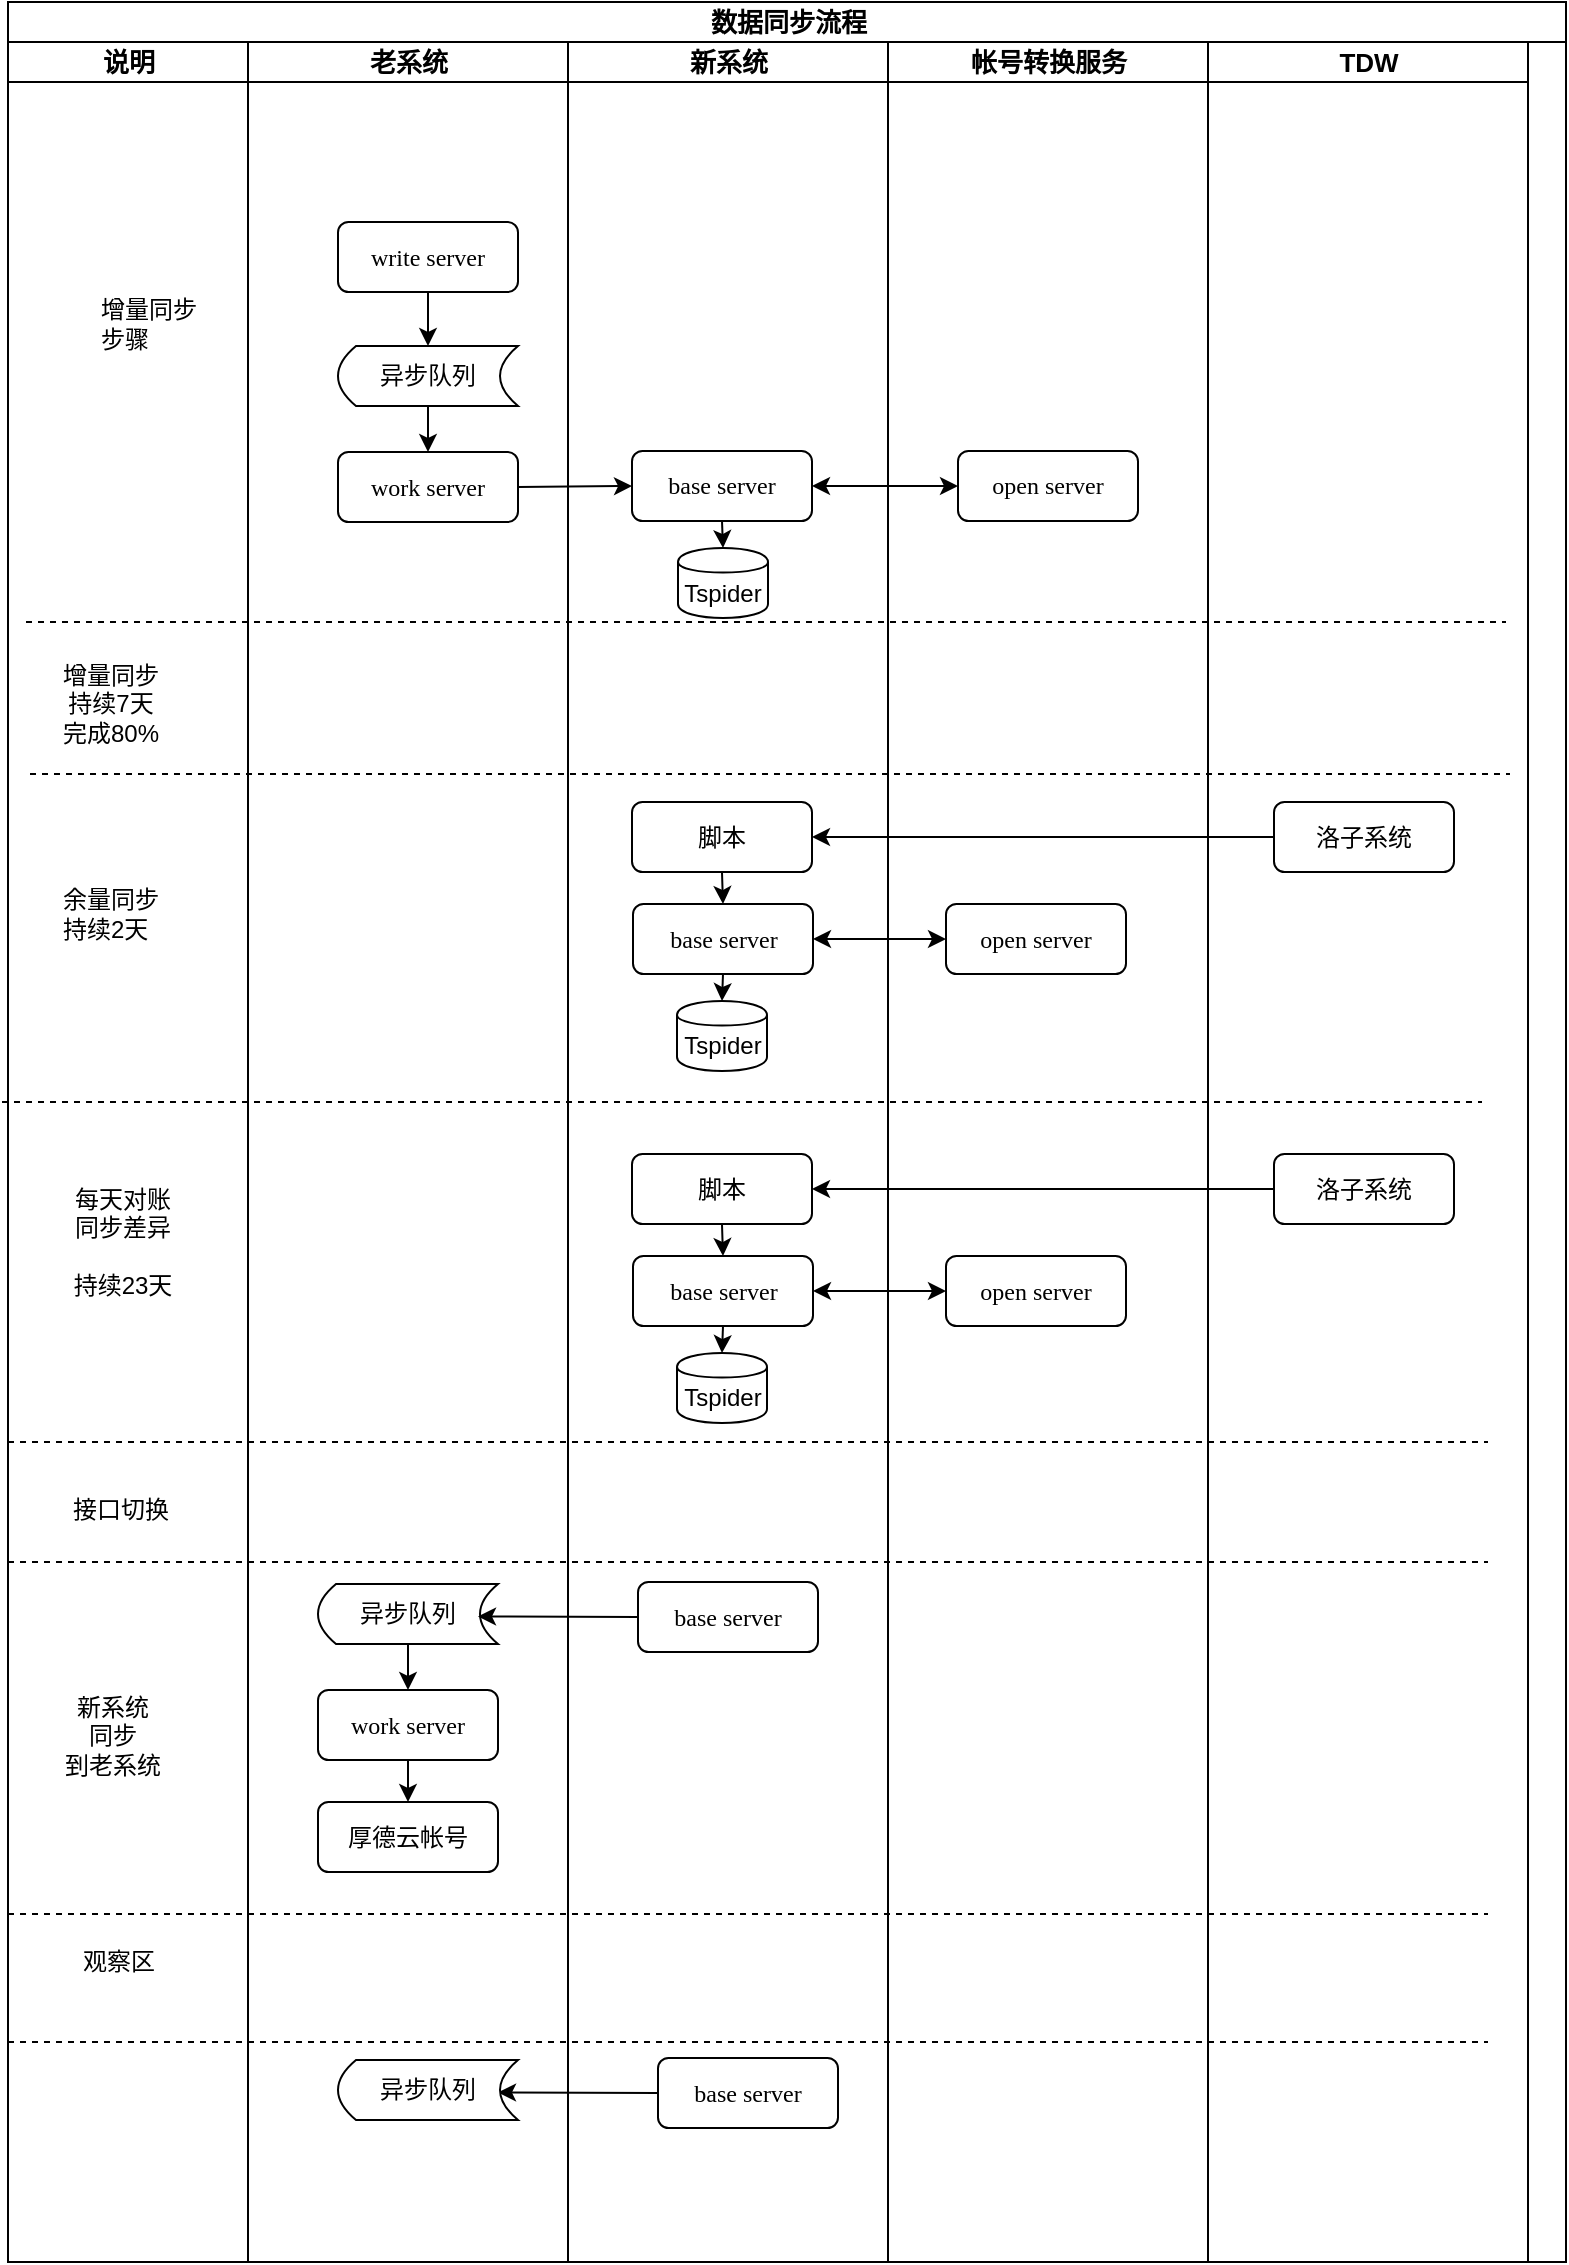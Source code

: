 <mxfile pages="1" version="11.2.2" type="github"><diagram name="Page-1" id="74e2e168-ea6b-b213-b513-2b3c1d86103e"><mxGraphModel dx="1221" dy="647" grid="1" gridSize="10" guides="1" tooltips="1" connect="1" arrows="1" fold="1" page="1" pageScale="1" pageWidth="1100" pageHeight="850" background="#ffffff" math="0" shadow="0"><root><mxCell id="0"/><mxCell id="1" parent="0"/><mxCell id="ZhydiqrrG4qbx1r7twmB-99" value="" style="endArrow=classic;html=1;fontSize=12;exitX=0;exitY=0.5;exitDx=0;exitDy=0;entryX=0.889;entryY=0.54;entryDx=0;entryDy=0;entryPerimeter=0;" edge="1" parent="1" source="ZhydiqrrG4qbx1r7twmB-98" target="ZhydiqrrG4qbx1r7twmB-97"><mxGeometry width="50" height="50" relative="1" as="geometry"><mxPoint x="343.5" y="1105.5" as="sourcePoint"/><mxPoint x="259" y="1046" as="targetPoint"/></mxGeometry></mxCell><mxCell id="77e6c97f196da883-1" value="&lt;font style=&quot;font-size: 13px;&quot;&gt;数据同步流程&lt;/font&gt;" style="swimlane;html=1;childLayout=stackLayout;startSize=20;rounded=0;shadow=0;labelBackgroundColor=none;strokeColor=#000000;strokeWidth=1;fillColor=#ffffff;fontFamily=Verdana;fontSize=13;fontColor=#000000;align=center;" parent="1" vertex="1"><mxGeometry x="71" y="60" width="779" height="1130" as="geometry"/></mxCell><mxCell id="77e6c97f196da883-3" value="说明" style="swimlane;html=1;startSize=20;fontSize=13;" parent="77e6c97f196da883-1" vertex="1"><mxGeometry y="20" width="120" height="1110" as="geometry"/></mxCell><mxCell id="77e6c97f196da883-11" value="write server" style="rounded=1;whiteSpace=wrap;html=1;shadow=0;labelBackgroundColor=none;strokeColor=#000000;strokeWidth=1;fillColor=#ffffff;fontFamily=Verdana;fontSize=12;fontColor=#000000;align=center;" parent="77e6c97f196da883-3" vertex="1"><mxGeometry x="165" y="90" width="90" height="35" as="geometry"/></mxCell><mxCell id="ZhydiqrrG4qbx1r7twmB-63" value="work server" style="rounded=1;whiteSpace=wrap;html=1;shadow=0;labelBackgroundColor=none;strokeColor=#000000;strokeWidth=1;fillColor=#ffffff;fontFamily=Verdana;fontSize=12;fontColor=#000000;align=center;" vertex="1" parent="77e6c97f196da883-3"><mxGeometry x="165" y="205" width="90" height="35" as="geometry"/></mxCell><mxCell id="ZhydiqrrG4qbx1r7twmB-1" value="异步队列" style="shape=dataStorage;whiteSpace=wrap;html=1;fontSize=12;" vertex="1" parent="77e6c97f196da883-3"><mxGeometry x="165" y="152" width="90" height="30" as="geometry"/></mxCell><mxCell id="ZhydiqrrG4qbx1r7twmB-2" value="" style="endArrow=classic;html=1;exitX=0.5;exitY=1;exitDx=0;exitDy=0;entryX=0.5;entryY=0;entryDx=0;entryDy=0;fontSize=12;" edge="1" parent="77e6c97f196da883-3" source="77e6c97f196da883-11" target="ZhydiqrrG4qbx1r7twmB-1"><mxGeometry width="50" height="50" relative="1" as="geometry"><mxPoint x="-60" y="190" as="sourcePoint"/><mxPoint x="-10" y="140" as="targetPoint"/></mxGeometry></mxCell><mxCell id="ZhydiqrrG4qbx1r7twmB-4" value="" style="endArrow=classic;html=1;exitX=0.5;exitY=1;exitDx=0;exitDy=0;entryX=0.5;entryY=0;entryDx=0;entryDy=0;fontSize=12;" edge="1" parent="77e6c97f196da883-3" source="ZhydiqrrG4qbx1r7twmB-1" target="ZhydiqrrG4qbx1r7twmB-63"><mxGeometry width="50" height="50" relative="1" as="geometry"><mxPoint x="60" y="362" as="sourcePoint"/><mxPoint x="75" y="204.5" as="targetPoint"/></mxGeometry></mxCell><mxCell id="ZhydiqrrG4qbx1r7twmB-67" value="接口切换" style="text;html=1;strokeColor=none;fillColor=none;align=center;verticalAlign=middle;whiteSpace=wrap;rounded=0;fontSize=12;" vertex="1" parent="77e6c97f196da883-3"><mxGeometry x="30" y="724" width="53" height="20" as="geometry"/></mxCell><mxCell id="ZhydiqrrG4qbx1r7twmB-68" value="每天对账&lt;br&gt;同步差异&lt;br&gt;&lt;br&gt;持续23天" style="text;html=1;strokeColor=none;fillColor=none;align=center;verticalAlign=middle;whiteSpace=wrap;rounded=0;fontSize=12;" vertex="1" parent="77e6c97f196da883-3"><mxGeometry x="29" y="570" width="57" height="60" as="geometry"/></mxCell><mxCell id="ZhydiqrrG4qbx1r7twmB-69" value="&lt;span style=&quot;text-align: left ; white-space: normal&quot;&gt;增量同步&lt;/span&gt;&lt;br style=&quot;text-align: left ; white-space: normal&quot;&gt;&lt;span style=&quot;text-align: left ; white-space: normal&quot;&gt;持续7天&lt;/span&gt;&lt;br style=&quot;text-align: left ; white-space: normal&quot;&gt;&lt;span style=&quot;text-align: left ; white-space: normal&quot;&gt;完成80%&lt;/span&gt;" style="text;html=1;strokeColor=none;fillColor=none;align=center;verticalAlign=middle;whiteSpace=wrap;rounded=0;fontSize=12;" vertex="1" parent="77e6c97f196da883-3"><mxGeometry x="20" y="300" width="63" height="61" as="geometry"/></mxCell><mxCell id="ZhydiqrrG4qbx1r7twmB-70" value="&lt;span style=&quot;text-align: left ; white-space: normal&quot;&gt;增量同步&lt;/span&gt;&lt;br style=&quot;text-align: left ; white-space: normal&quot;&gt;&lt;div style=&quot;text-align: left&quot;&gt;步骤&lt;/div&gt;" style="text;html=1;strokeColor=none;fillColor=none;align=center;verticalAlign=middle;whiteSpace=wrap;rounded=0;fontSize=12;" vertex="1" parent="77e6c97f196da883-3"><mxGeometry x="38.5" y="110" width="63" height="61" as="geometry"/></mxCell><mxCell id="ZhydiqrrG4qbx1r7twmB-74" value="&lt;div style=&quot;text-align: left&quot;&gt;余量同步&lt;/div&gt;&lt;div style=&quot;text-align: left&quot;&gt;持续2天&lt;/div&gt;" style="text;html=1;strokeColor=none;fillColor=none;align=center;verticalAlign=middle;whiteSpace=wrap;rounded=0;fontSize=12;" vertex="1" parent="77e6c97f196da883-3"><mxGeometry x="20" y="405" width="63" height="61" as="geometry"/></mxCell><mxCell id="ZhydiqrrG4qbx1r7twmB-94" value="观察区" style="text;html=1;strokeColor=none;fillColor=none;align=center;verticalAlign=middle;whiteSpace=wrap;rounded=0;fontSize=12;" vertex="1" parent="77e6c97f196da883-3"><mxGeometry x="29" y="950" width="53" height="20" as="geometry"/></mxCell><mxCell id="ZhydiqrrG4qbx1r7twmB-95" value="新系统&lt;br&gt;同步&lt;br&gt;到老系统" style="text;html=1;strokeColor=none;fillColor=none;align=center;verticalAlign=middle;whiteSpace=wrap;rounded=0;fontSize=12;" vertex="1" parent="77e6c97f196da883-3"><mxGeometry x="25" y="824" width="55" height="46" as="geometry"/></mxCell><mxCell id="77e6c97f196da883-4" value="老系统" style="swimlane;html=1;startSize=20;fontSize=13;" parent="77e6c97f196da883-1" vertex="1"><mxGeometry x="120" y="20" width="160" height="1110" as="geometry"><mxRectangle x="160" y="20" width="70" height="690" as="alternateBounds"/></mxGeometry></mxCell><mxCell id="ZhydiqrrG4qbx1r7twmB-8" value="base server" style="rounded=1;whiteSpace=wrap;html=1;shadow=0;labelBackgroundColor=none;strokeColor=#000000;strokeWidth=1;fillColor=#ffffff;fontFamily=Verdana;fontSize=12;fontColor=#000000;align=center;" vertex="1" parent="77e6c97f196da883-4"><mxGeometry x="192" y="204.5" width="90" height="35" as="geometry"/></mxCell><mxCell id="ZhydiqrrG4qbx1r7twmB-15" value="Tspider" style="shape=cylinder;whiteSpace=wrap;html=1;boundedLbl=1;backgroundOutline=1;fontSize=12;" vertex="1" parent="77e6c97f196da883-4"><mxGeometry x="215" y="253" width="45" height="35" as="geometry"/></mxCell><mxCell id="ZhydiqrrG4qbx1r7twmB-16" value="" style="endArrow=classic;html=1;exitX=0.5;exitY=1;exitDx=0;exitDy=0;entryX=0.5;entryY=0;entryDx=0;entryDy=0;fontSize=12;" edge="1" parent="77e6c97f196da883-4" source="ZhydiqrrG4qbx1r7twmB-8" target="ZhydiqrrG4qbx1r7twmB-15"><mxGeometry width="50" height="50" relative="1" as="geometry"><mxPoint x="70" y="400" as="sourcePoint"/><mxPoint x="120" y="350" as="targetPoint"/></mxGeometry></mxCell><mxCell id="ZhydiqrrG4qbx1r7twmB-22" value="base server" style="rounded=1;whiteSpace=wrap;html=1;shadow=0;labelBackgroundColor=none;strokeColor=#000000;strokeWidth=1;fillColor=#ffffff;fontFamily=Verdana;fontSize=12;fontColor=#000000;align=center;" vertex="1" parent="77e6c97f196da883-4"><mxGeometry x="192.5" y="431" width="90" height="35" as="geometry"/></mxCell><mxCell id="ZhydiqrrG4qbx1r7twmB-23" value="Tspider" style="shape=cylinder;whiteSpace=wrap;html=1;boundedLbl=1;backgroundOutline=1;fontSize=12;" vertex="1" parent="77e6c97f196da883-4"><mxGeometry x="214.5" y="479.5" width="45" height="35" as="geometry"/></mxCell><mxCell id="ZhydiqrrG4qbx1r7twmB-24" value="" style="endArrow=classic;html=1;exitX=0.5;exitY=1;exitDx=0;exitDy=0;entryX=0.5;entryY=0;entryDx=0;entryDy=0;fontSize=12;" edge="1" parent="77e6c97f196da883-4" source="ZhydiqrrG4qbx1r7twmB-22" target="ZhydiqrrG4qbx1r7twmB-23"><mxGeometry width="50" height="50" relative="1" as="geometry"><mxPoint x="-159.5" y="546.5" as="sourcePoint"/><mxPoint x="-109.5" y="496.5" as="targetPoint"/></mxGeometry></mxCell><mxCell id="ZhydiqrrG4qbx1r7twmB-25" value="脚本" style="rounded=1;whiteSpace=wrap;html=1;shadow=0;labelBackgroundColor=none;strokeColor=#000000;strokeWidth=1;fillColor=#ffffff;fontFamily=Verdana;fontSize=12;fontColor=#000000;align=center;" vertex="1" parent="77e6c97f196da883-4"><mxGeometry x="192" y="380" width="90" height="35" as="geometry"/></mxCell><mxCell id="ZhydiqrrG4qbx1r7twmB-27" value="" style="endArrow=classic;html=1;fontSize=12;exitX=0.5;exitY=1;exitDx=0;exitDy=0;entryX=0.5;entryY=0;entryDx=0;entryDy=0;" edge="1" parent="77e6c97f196da883-4" source="ZhydiqrrG4qbx1r7twmB-25" target="ZhydiqrrG4qbx1r7twmB-22"><mxGeometry width="50" height="50" relative="1" as="geometry"><mxPoint x="-100" y="580" as="sourcePoint"/><mxPoint x="-50" y="530" as="targetPoint"/></mxGeometry></mxCell><mxCell id="ZhydiqrrG4qbx1r7twmB-65" value="" style="endArrow=none;dashed=1;html=1;fontSize=12;" edge="1" parent="77e6c97f196da883-4"><mxGeometry width="50" height="50" relative="1" as="geometry"><mxPoint x="-123" y="530" as="sourcePoint"/><mxPoint x="617" y="530" as="targetPoint"/></mxGeometry></mxCell><mxCell id="ZhydiqrrG4qbx1r7twmB-66" value="" style="endArrow=none;dashed=1;html=1;fontSize=12;" edge="1" parent="77e6c97f196da883-4"><mxGeometry width="50" height="50" relative="1" as="geometry"><mxPoint x="-120" y="700" as="sourcePoint"/><mxPoint x="620" y="700" as="targetPoint"/></mxGeometry></mxCell><mxCell id="ZhydiqrrG4qbx1r7twmB-84" value="" style="endArrow=none;dashed=1;html=1;fontSize=12;" edge="1" parent="77e6c97f196da883-4"><mxGeometry width="50" height="50" relative="1" as="geometry"><mxPoint x="-120" y="760" as="sourcePoint"/><mxPoint x="620" y="760" as="targetPoint"/></mxGeometry></mxCell><mxCell id="ZhydiqrrG4qbx1r7twmB-87" value="work server" style="rounded=1;whiteSpace=wrap;html=1;shadow=0;labelBackgroundColor=none;strokeColor=#000000;strokeWidth=1;fillColor=#ffffff;fontFamily=Verdana;fontSize=12;fontColor=#000000;align=center;" vertex="1" parent="77e6c97f196da883-4"><mxGeometry x="35" y="824" width="90" height="35" as="geometry"/></mxCell><mxCell id="ZhydiqrrG4qbx1r7twmB-88" value="异步队列" style="shape=dataStorage;whiteSpace=wrap;html=1;fontSize=12;" vertex="1" parent="77e6c97f196da883-4"><mxGeometry x="35" y="771" width="90" height="30" as="geometry"/></mxCell><mxCell id="ZhydiqrrG4qbx1r7twmB-90" value="" style="endArrow=classic;html=1;fontSize=12;exitX=0.5;exitY=1;exitDx=0;exitDy=0;" edge="1" parent="77e6c97f196da883-4" source="ZhydiqrrG4qbx1r7twmB-88" target="ZhydiqrrG4qbx1r7twmB-87"><mxGeometry width="50" height="50" relative="1" as="geometry"><mxPoint x="-91" y="950" as="sourcePoint"/><mxPoint x="-41" y="900" as="targetPoint"/></mxGeometry></mxCell><mxCell id="ZhydiqrrG4qbx1r7twmB-91" value="厚德云帐号" style="rounded=1;whiteSpace=wrap;html=1;shadow=0;labelBackgroundColor=none;strokeColor=#000000;strokeWidth=1;fillColor=#ffffff;fontFamily=Verdana;fontSize=12;fontColor=#000000;align=center;" vertex="1" parent="77e6c97f196da883-4"><mxGeometry x="35" y="880" width="90" height="35" as="geometry"/></mxCell><mxCell id="ZhydiqrrG4qbx1r7twmB-92" value="" style="endArrow=classic;html=1;fontSize=12;exitX=0.5;exitY=1;exitDx=0;exitDy=0;entryX=0.5;entryY=0;entryDx=0;entryDy=0;" edge="1" parent="77e6c97f196da883-4" source="ZhydiqrrG4qbx1r7twmB-87" target="ZhydiqrrG4qbx1r7twmB-91"><mxGeometry width="50" height="50" relative="1" as="geometry"><mxPoint x="-231" y="860" as="sourcePoint"/><mxPoint x="-181" y="810" as="targetPoint"/></mxGeometry></mxCell><mxCell id="ZhydiqrrG4qbx1r7twmB-93" value="" style="endArrow=none;dashed=1;html=1;fontSize=12;" edge="1" parent="77e6c97f196da883-4"><mxGeometry width="50" height="50" relative="1" as="geometry"><mxPoint x="-120" y="1000" as="sourcePoint"/><mxPoint x="620" y="1000" as="targetPoint"/></mxGeometry></mxCell><mxCell id="77e6c97f196da883-6" value="新系统" style="swimlane;html=1;startSize=20;fontSize=13;" parent="77e6c97f196da883-1" vertex="1"><mxGeometry x="280" y="20" width="160" height="1110" as="geometry"/></mxCell><mxCell id="ZhydiqrrG4qbx1r7twmB-86" value="base server" style="rounded=1;whiteSpace=wrap;html=1;shadow=0;labelBackgroundColor=none;strokeColor=#000000;strokeWidth=1;fillColor=#ffffff;fontFamily=Verdana;fontSize=12;fontColor=#000000;align=center;" vertex="1" parent="77e6c97f196da883-6"><mxGeometry x="35" y="770" width="90" height="35" as="geometry"/></mxCell><mxCell id="ZhydiqrrG4qbx1r7twmB-112" value="" style="shape=image;html=1;verticalAlign=top;verticalLabelPosition=bottom;labelBackgroundColor=#ffffff;imageAspect=0;aspect=fixed;image=https://cdn3.iconfinder.com/data/icons/flat-actions-icons-9/792/Close_Icon-128.png;glass=0;fillColor=none;fontSize=12;fontColor=#FF0000;align=left;" vertex="1" parent="77e6c97f196da883-6"><mxGeometry x="-11.5" y="1004" width="43" height="43" as="geometry"/></mxCell><mxCell id="ZhydiqrrG4qbx1r7twmB-13" value="" style="endArrow=classic;html=1;entryX=0;entryY=0.5;entryDx=0;entryDy=0;fontSize=12;exitX=1;exitY=0.5;exitDx=0;exitDy=0;" edge="1" parent="77e6c97f196da883-1" source="ZhydiqrrG4qbx1r7twmB-63" target="ZhydiqrrG4qbx1r7twmB-8"><mxGeometry width="50" height="50" relative="1" as="geometry"><mxPoint x="289" y="242" as="sourcePoint"/><mxPoint x="250" y="350" as="targetPoint"/></mxGeometry></mxCell><mxCell id="ZhydiqrrG4qbx1r7twmB-14" value="" style="endArrow=classic;startArrow=classic;html=1;exitX=1;exitY=0.5;exitDx=0;exitDy=0;entryX=0;entryY=0.5;entryDx=0;entryDy=0;fontSize=12;" edge="1" parent="77e6c97f196da883-1" source="ZhydiqrrG4qbx1r7twmB-8" target="ZhydiqrrG4qbx1r7twmB-10"><mxGeometry width="50" height="50" relative="1" as="geometry"><mxPoint x="260" y="380" as="sourcePoint"/><mxPoint x="310" y="330" as="targetPoint"/></mxGeometry></mxCell><mxCell id="ZhydiqrrG4qbx1r7twmB-20" value="帐号转换服务" style="swimlane;html=1;startSize=20;fontSize=13;" vertex="1" parent="77e6c97f196da883-1"><mxGeometry x="440" y="20" width="160" height="1110" as="geometry"/></mxCell><mxCell id="ZhydiqrrG4qbx1r7twmB-21" value="洛子系统" style="rounded=1;whiteSpace=wrap;html=1;shadow=0;labelBackgroundColor=none;strokeColor=#000000;strokeWidth=1;fillColor=#ffffff;fontFamily=Verdana;fontSize=12;fontColor=#000000;align=center;" vertex="1" parent="ZhydiqrrG4qbx1r7twmB-20"><mxGeometry x="193" y="380" width="90" height="35" as="geometry"/></mxCell><mxCell id="ZhydiqrrG4qbx1r7twmB-10" value="open server" style="rounded=1;whiteSpace=wrap;html=1;shadow=0;labelBackgroundColor=none;strokeColor=#000000;strokeWidth=1;fillColor=#ffffff;fontFamily=Verdana;fontSize=12;fontColor=#000000;align=center;" vertex="1" parent="ZhydiqrrG4qbx1r7twmB-20"><mxGeometry x="35" y="204.5" width="90" height="35" as="geometry"/></mxCell><mxCell id="ZhydiqrrG4qbx1r7twmB-28" value="open server" style="rounded=1;whiteSpace=wrap;html=1;shadow=0;labelBackgroundColor=none;strokeColor=#000000;strokeWidth=1;fillColor=#ffffff;fontFamily=Verdana;fontSize=12;fontColor=#000000;align=center;" vertex="1" parent="ZhydiqrrG4qbx1r7twmB-20"><mxGeometry x="29" y="431" width="90" height="35" as="geometry"/></mxCell><mxCell id="ZhydiqrrG4qbx1r7twmB-26" value="" style="endArrow=classic;html=1;fontSize=12;exitX=0;exitY=0.5;exitDx=0;exitDy=0;entryX=1;entryY=0.5;entryDx=0;entryDy=0;" edge="1" parent="77e6c97f196da883-1" source="ZhydiqrrG4qbx1r7twmB-21" target="ZhydiqrrG4qbx1r7twmB-25"><mxGeometry width="50" height="50" relative="1" as="geometry"><mxPoint x="750" y="460" as="sourcePoint"/><mxPoint x="800" y="410" as="targetPoint"/></mxGeometry></mxCell><mxCell id="ZhydiqrrG4qbx1r7twmB-47" value="TDW" style="swimlane;html=1;startSize=20;fontSize=13;" vertex="1" parent="77e6c97f196da883-1"><mxGeometry x="600" y="20" width="160" height="1110" as="geometry"/></mxCell><mxCell id="ZhydiqrrG4qbx1r7twmB-29" value="" style="endArrow=classic;startArrow=classic;html=1;exitX=1;exitY=0.5;exitDx=0;exitDy=0;entryX=0;entryY=0.5;entryDx=0;entryDy=0;fontSize=12;" edge="1" parent="77e6c97f196da883-1" target="ZhydiqrrG4qbx1r7twmB-28" source="ZhydiqrrG4qbx1r7twmB-22"><mxGeometry width="50" height="50" relative="1" as="geometry"><mxPoint x="282.5" y="468.5" as="sourcePoint"/><mxPoint x="242.5" y="496.5" as="targetPoint"/></mxGeometry></mxCell><mxCell id="ZhydiqrrG4qbx1r7twmB-89" value="" style="endArrow=classic;html=1;fontSize=12;exitX=0;exitY=0.5;exitDx=0;exitDy=0;entryX=0.889;entryY=0.54;entryDx=0;entryDy=0;entryPerimeter=0;" edge="1" parent="77e6c97f196da883-1" source="ZhydiqrrG4qbx1r7twmB-86" target="ZhydiqrrG4qbx1r7twmB-88"><mxGeometry width="50" height="50" relative="1" as="geometry"><mxPoint x="339" y="900" as="sourcePoint"/><mxPoint x="249" y="808" as="targetPoint"/></mxGeometry></mxCell><mxCell id="ZhydiqrrG4qbx1r7twmB-64" value="" style="endArrow=none;dashed=1;html=1;fontSize=12;" edge="1" parent="1"><mxGeometry width="50" height="50" relative="1" as="geometry"><mxPoint x="80" y="370" as="sourcePoint"/><mxPoint x="820" y="370" as="targetPoint"/></mxGeometry></mxCell><mxCell id="ZhydiqrrG4qbx1r7twmB-73" value="" style="endArrow=none;dashed=1;html=1;fontSize=12;" edge="1" parent="1"><mxGeometry width="50" height="50" relative="1" as="geometry"><mxPoint x="82" y="446" as="sourcePoint"/><mxPoint x="822" y="446" as="targetPoint"/></mxGeometry></mxCell><mxCell id="ZhydiqrrG4qbx1r7twmB-75" value="base server" style="rounded=1;whiteSpace=wrap;html=1;shadow=0;labelBackgroundColor=none;strokeColor=#000000;strokeWidth=1;fillColor=#ffffff;fontFamily=Verdana;fontSize=12;fontColor=#000000;align=center;" vertex="1" parent="1"><mxGeometry x="383.5" y="687" width="90" height="35" as="geometry"/></mxCell><mxCell id="ZhydiqrrG4qbx1r7twmB-76" value="Tspider" style="shape=cylinder;whiteSpace=wrap;html=1;boundedLbl=1;backgroundOutline=1;fontSize=12;" vertex="1" parent="1"><mxGeometry x="405.5" y="735.5" width="45" height="35" as="geometry"/></mxCell><mxCell id="ZhydiqrrG4qbx1r7twmB-77" value="" style="endArrow=classic;html=1;exitX=0.5;exitY=1;exitDx=0;exitDy=0;entryX=0.5;entryY=0;entryDx=0;entryDy=0;fontSize=12;" edge="1" parent="1" source="ZhydiqrrG4qbx1r7twmB-75" target="ZhydiqrrG4qbx1r7twmB-76"><mxGeometry width="50" height="50" relative="1" as="geometry"><mxPoint x="-159.5" y="722.5" as="sourcePoint"/><mxPoint x="-109.5" y="672.5" as="targetPoint"/></mxGeometry></mxCell><mxCell id="ZhydiqrrG4qbx1r7twmB-78" value="脚本" style="rounded=1;whiteSpace=wrap;html=1;shadow=0;labelBackgroundColor=none;strokeColor=#000000;strokeWidth=1;fillColor=#ffffff;fontFamily=Verdana;fontSize=12;fontColor=#000000;align=center;" vertex="1" parent="1"><mxGeometry x="383" y="636" width="90" height="35" as="geometry"/></mxCell><mxCell id="ZhydiqrrG4qbx1r7twmB-79" value="" style="endArrow=classic;html=1;fontSize=12;exitX=0.5;exitY=1;exitDx=0;exitDy=0;entryX=0.5;entryY=0;entryDx=0;entryDy=0;" edge="1" parent="1" source="ZhydiqrrG4qbx1r7twmB-78" target="ZhydiqrrG4qbx1r7twmB-75"><mxGeometry width="50" height="50" relative="1" as="geometry"><mxPoint x="-100" y="756" as="sourcePoint"/><mxPoint x="-50" y="706" as="targetPoint"/></mxGeometry></mxCell><mxCell id="ZhydiqrrG4qbx1r7twmB-80" value="洛子系统" style="rounded=1;whiteSpace=wrap;html=1;shadow=0;labelBackgroundColor=none;strokeColor=#000000;strokeWidth=1;fillColor=#ffffff;fontFamily=Verdana;fontSize=12;fontColor=#000000;align=center;" vertex="1" parent="1"><mxGeometry x="704" y="636" width="90" height="35" as="geometry"/></mxCell><mxCell id="ZhydiqrrG4qbx1r7twmB-81" value="open server" style="rounded=1;whiteSpace=wrap;html=1;shadow=0;labelBackgroundColor=none;strokeColor=#000000;strokeWidth=1;fillColor=#ffffff;fontFamily=Verdana;fontSize=12;fontColor=#000000;align=center;" vertex="1" parent="1"><mxGeometry x="540" y="687" width="90" height="35" as="geometry"/></mxCell><mxCell id="ZhydiqrrG4qbx1r7twmB-82" value="" style="endArrow=classic;html=1;fontSize=12;exitX=0;exitY=0.5;exitDx=0;exitDy=0;entryX=1;entryY=0.5;entryDx=0;entryDy=0;" edge="1" parent="1" source="ZhydiqrrG4qbx1r7twmB-80" target="ZhydiqrrG4qbx1r7twmB-78"><mxGeometry width="50" height="50" relative="1" as="geometry"><mxPoint x="750" y="636" as="sourcePoint"/><mxPoint x="800" y="586" as="targetPoint"/></mxGeometry></mxCell><mxCell id="ZhydiqrrG4qbx1r7twmB-83" value="" style="endArrow=classic;startArrow=classic;html=1;exitX=1;exitY=0.5;exitDx=0;exitDy=0;entryX=0;entryY=0.5;entryDx=0;entryDy=0;fontSize=12;" edge="1" parent="1" source="ZhydiqrrG4qbx1r7twmB-75" target="ZhydiqrrG4qbx1r7twmB-81"><mxGeometry width="50" height="50" relative="1" as="geometry"><mxPoint x="282.5" y="644.5" as="sourcePoint"/><mxPoint x="242.5" y="672.5" as="targetPoint"/></mxGeometry></mxCell><mxCell id="ZhydiqrrG4qbx1r7twmB-85" value="" style="endArrow=none;dashed=1;html=1;fontSize=12;" edge="1" parent="1"><mxGeometry width="50" height="50" relative="1" as="geometry"><mxPoint x="71" y="1016" as="sourcePoint"/><mxPoint x="811" y="1016" as="targetPoint"/></mxGeometry></mxCell><mxCell id="ZhydiqrrG4qbx1r7twmB-97" value="异步队列" style="shape=dataStorage;whiteSpace=wrap;html=1;fontSize=12;" vertex="1" parent="1"><mxGeometry x="236" y="1089" width="90" height="30" as="geometry"/></mxCell><mxCell id="ZhydiqrrG4qbx1r7twmB-98" value="base server" style="rounded=1;whiteSpace=wrap;html=1;shadow=0;labelBackgroundColor=none;strokeColor=#000000;strokeWidth=1;fillColor=#ffffff;fontFamily=Verdana;fontSize=12;fontColor=#000000;align=center;" vertex="1" parent="1"><mxGeometry x="396" y="1088" width="90" height="35" as="geometry"/></mxCell></root></mxGraphModel></diagram></mxfile>